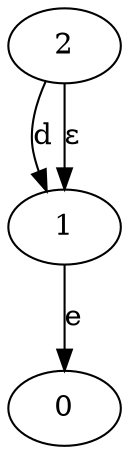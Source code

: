 digraph nfa
{
    // 3 -> 2 [label="d"];
    // 2 -> 4 [label="€"];
    // 3 -> 4 [label="€"];
    // 4 -> 5 [label="e"];
    
    2 -> 1 [label="d"];
    2 -> 1 [label="ε"];
    1 -> 0 [label="e"];
}

